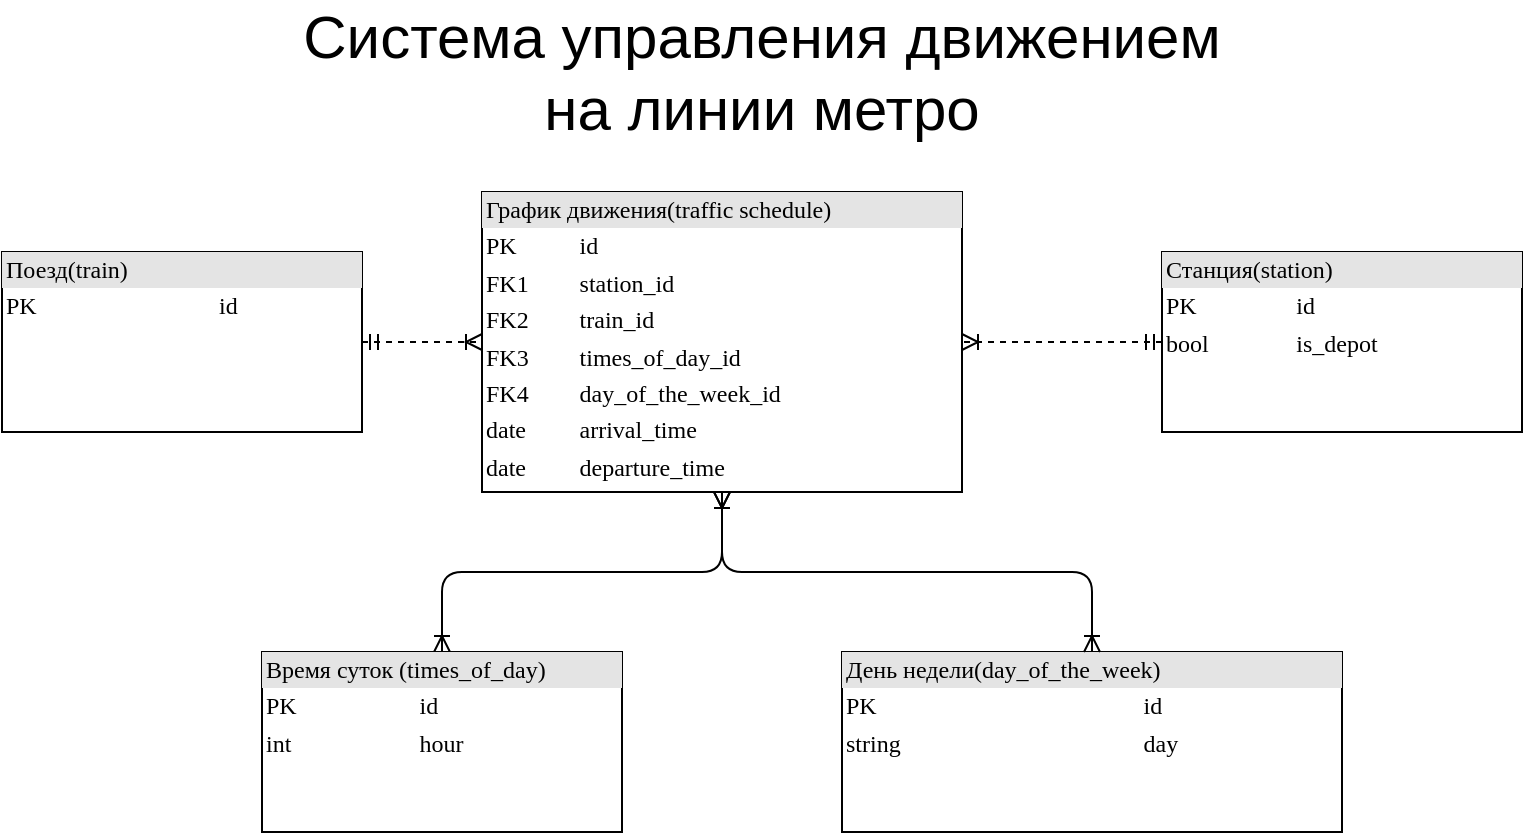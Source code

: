 <mxfile version="17.1.3" type="device"><diagram name="Page-1" id="2ca16b54-16f6-2749-3443-fa8db7711227"><mxGraphModel dx="269" dy="472" grid="1" gridSize="10" guides="1" tooltips="1" connect="1" arrows="1" fold="1" page="1" pageScale="1" pageWidth="1100" pageHeight="850" background="none" math="0" shadow="0"><root><mxCell id="0"/><mxCell id="1" parent="0"/><mxCell id="q8y0vfWwXWvjDCAaiFp2-1" value="Система управления движением на линии метро" style="text;html=1;strokeColor=none;fillColor=none;align=center;verticalAlign=middle;whiteSpace=wrap;rounded=0;fontSize=30;" vertex="1" parent="1"><mxGeometry x="340" y="10" width="470" height="70" as="geometry"/></mxCell><mxCell id="q8y0vfWwXWvjDCAaiFp2-3" value="&lt;div style=&quot;box-sizing: border-box ; width: 100% ; background: #e4e4e4 ; padding: 2px&quot;&gt;Поезд(train)&lt;/div&gt;&lt;table style=&quot;width: 100% ; font-size: 1em&quot; cellpadding=&quot;2&quot; cellspacing=&quot;0&quot;&gt;&lt;tbody&gt;&lt;tr&gt;&lt;td&gt;PK&lt;/td&gt;&lt;td&gt;id&lt;/td&gt;&lt;/tr&gt;&lt;tr&gt;&lt;td&gt;&lt;br&gt;&lt;/td&gt;&lt;td&gt;&lt;br&gt;&lt;/td&gt;&lt;/tr&gt;&lt;/tbody&gt;&lt;/table&gt;" style="verticalAlign=top;align=left;overflow=fill;html=1;rounded=0;shadow=0;comic=0;labelBackgroundColor=none;strokeWidth=1;fontFamily=Verdana;fontSize=12" vertex="1" parent="1"><mxGeometry x="195" y="135" width="180" height="90" as="geometry"/></mxCell><mxCell id="q8y0vfWwXWvjDCAaiFp2-4" value="&lt;div style=&quot;box-sizing: border-box ; width: 100% ; background: #e4e4e4 ; padding: 2px&quot;&gt;Станция(station)&lt;/div&gt;&lt;table style=&quot;width: 100% ; font-size: 1em&quot; cellpadding=&quot;2&quot; cellspacing=&quot;0&quot;&gt;&lt;tbody&gt;&lt;tr&gt;&lt;td&gt;PK&lt;/td&gt;&lt;td&gt;id&lt;/td&gt;&lt;/tr&gt;&lt;tr&gt;&lt;td&gt;bool&lt;/td&gt;&lt;td&gt;is_depot&lt;/td&gt;&lt;/tr&gt;&lt;/tbody&gt;&lt;/table&gt;" style="verticalAlign=top;align=left;overflow=fill;html=1;rounded=0;shadow=0;comic=0;labelBackgroundColor=none;strokeWidth=1;fontFamily=Verdana;fontSize=12" vertex="1" parent="1"><mxGeometry x="775" y="135" width="180" height="90" as="geometry"/></mxCell><mxCell id="q8y0vfWwXWvjDCAaiFp2-5" value="&lt;div style=&quot;box-sizing: border-box ; width: 100% ; background: #e4e4e4 ; padding: 2px&quot;&gt;График движения(traffic schedule)&lt;/div&gt;&lt;table style=&quot;width: 100% ; font-size: 1em&quot; cellpadding=&quot;2&quot; cellspacing=&quot;0&quot;&gt;&lt;tbody&gt;&lt;tr&gt;&lt;td&gt;PK&lt;/td&gt;&lt;td&gt;id&lt;/td&gt;&lt;/tr&gt;&lt;tr&gt;&lt;td&gt;FK1&lt;/td&gt;&lt;td&gt;station_id&lt;/td&gt;&lt;/tr&gt;&lt;tr&gt;&lt;td&gt;FK2&lt;/td&gt;&lt;td&gt;train_id&lt;br&gt;&lt;/td&gt;&lt;/tr&gt;&lt;tr&gt;&lt;td&gt;FK3&lt;/td&gt;&lt;td&gt;times_of_day_id&lt;br&gt;&lt;/td&gt;&lt;/tr&gt;&lt;tr&gt;&lt;td&gt;FK4&lt;/td&gt;&lt;td&gt;day_of_the_week_id&lt;br&gt;&lt;/td&gt;&lt;/tr&gt;&lt;tr&gt;&lt;td&gt;date&lt;/td&gt;&lt;td&gt;arrival_time&lt;br&gt;&lt;/td&gt;&lt;/tr&gt;&lt;tr&gt;&lt;td&gt;date&lt;/td&gt;&lt;td&gt;departure_time&lt;br&gt;&lt;/td&gt;&lt;/tr&gt;&lt;/tbody&gt;&lt;/table&gt;" style="verticalAlign=top;align=left;overflow=fill;html=1;rounded=0;shadow=0;comic=0;labelBackgroundColor=none;strokeWidth=1;fontFamily=Verdana;fontSize=12" vertex="1" parent="1"><mxGeometry x="435" y="105" width="240" height="150" as="geometry"/></mxCell><mxCell id="q8y0vfWwXWvjDCAaiFp2-6" value="" style="edgeStyle=orthogonalEdgeStyle;html=1;endArrow=ERoneToMany;startArrow=ERmandOne;labelBackgroundColor=none;fontFamily=Verdana;fontSize=12;align=left;exitX=0;exitY=0.5;entryX=1;entryY=0.5;entryDx=0;entryDy=0;exitDx=0;exitDy=0;dashed=1;" edge="1" parent="1" source="q8y0vfWwXWvjDCAaiFp2-4" target="q8y0vfWwXWvjDCAaiFp2-5"><mxGeometry width="100" height="100" relative="1" as="geometry"><mxPoint x="805" y="-65" as="sourcePoint"/><mxPoint x="805" y="-25" as="targetPoint"/></mxGeometry></mxCell><mxCell id="q8y0vfWwXWvjDCAaiFp2-7" value="" style="edgeStyle=orthogonalEdgeStyle;html=1;endArrow=ERoneToMany;startArrow=ERmandOne;labelBackgroundColor=none;fontFamily=Verdana;fontSize=12;align=left;exitX=1;exitY=0.5;exitDx=0;exitDy=0;dashed=1;entryX=0;entryY=0.5;entryDx=0;entryDy=0;" edge="1" parent="1" source="q8y0vfWwXWvjDCAaiFp2-3" target="q8y0vfWwXWvjDCAaiFp2-5"><mxGeometry width="100" height="100" relative="1" as="geometry"><mxPoint x="445" y="225" as="sourcePoint"/><mxPoint x="415" y="145" as="targetPoint"/></mxGeometry></mxCell><mxCell id="q8y0vfWwXWvjDCAaiFp2-21" value="" style="edgeStyle=orthogonalEdgeStyle;html=1;endArrow=ERoneToMany;startArrow=ERoneToMany;labelBackgroundColor=none;fontFamily=Verdana;fontSize=12;align=left;entryX=0.5;entryY=1;entryDx=0;entryDy=0;exitX=0.5;exitY=0;exitDx=0;exitDy=0;startFill=0;" edge="1" parent="1" source="q8y0vfWwXWvjDCAaiFp2-22" target="q8y0vfWwXWvjDCAaiFp2-5"><mxGeometry width="100" height="100" relative="1" as="geometry"><mxPoint x="525" y="365" as="sourcePoint"/><mxPoint x="445" y="170" as="targetPoint"/></mxGeometry></mxCell><mxCell id="q8y0vfWwXWvjDCAaiFp2-22" value="&lt;div style=&quot;box-sizing: border-box ; width: 100% ; background: #e4e4e4 ; padding: 2px&quot;&gt;Время суток (times_of_day)&lt;/div&gt;&lt;table style=&quot;width: 100% ; font-size: 1em&quot; cellpadding=&quot;2&quot; cellspacing=&quot;0&quot;&gt;&lt;tbody&gt;&lt;tr&gt;&lt;td&gt;PK&lt;/td&gt;&lt;td&gt;id&lt;/td&gt;&lt;/tr&gt;&lt;tr&gt;&lt;td&gt;int&lt;/td&gt;&lt;td&gt;hour&lt;/td&gt;&lt;/tr&gt;&lt;/tbody&gt;&lt;/table&gt;" style="verticalAlign=top;align=left;overflow=fill;html=1;rounded=0;shadow=0;comic=0;labelBackgroundColor=none;strokeWidth=1;fontFamily=Verdana;fontSize=12" vertex="1" parent="1"><mxGeometry x="325" y="335" width="180" height="90" as="geometry"/></mxCell><mxCell id="q8y0vfWwXWvjDCAaiFp2-24" value="&lt;div style=&quot;box-sizing: border-box ; width: 100% ; background: #e4e4e4 ; padding: 2px&quot;&gt;День недели(day_of_the_week)&lt;/div&gt;&lt;table style=&quot;width: 100% ; font-size: 1em&quot; cellpadding=&quot;2&quot; cellspacing=&quot;0&quot;&gt;&lt;tbody&gt;&lt;tr&gt;&lt;td&gt;PK&lt;/td&gt;&lt;td&gt;id&lt;/td&gt;&lt;/tr&gt;&lt;tr&gt;&lt;td&gt;string&lt;/td&gt;&lt;td&gt;day&lt;/td&gt;&lt;/tr&gt;&lt;/tbody&gt;&lt;/table&gt;" style="verticalAlign=top;align=left;overflow=fill;html=1;rounded=0;shadow=0;comic=0;labelBackgroundColor=none;strokeWidth=1;fontFamily=Verdana;fontSize=12" vertex="1" parent="1"><mxGeometry x="615" y="335" width="250" height="90" as="geometry"/></mxCell><mxCell id="q8y0vfWwXWvjDCAaiFp2-25" value="" style="edgeStyle=orthogonalEdgeStyle;html=1;endArrow=ERoneToMany;startArrow=ERoneToMany;labelBackgroundColor=none;fontFamily=Verdana;fontSize=12;align=left;entryX=0.5;entryY=1;entryDx=0;entryDy=0;exitX=0.5;exitY=0;exitDx=0;exitDy=0;startFill=0;" edge="1" parent="1" source="q8y0vfWwXWvjDCAaiFp2-24" target="q8y0vfWwXWvjDCAaiFp2-5"><mxGeometry width="100" height="100" relative="1" as="geometry"><mxPoint x="405" y="345" as="sourcePoint"/><mxPoint x="535" y="265" as="targetPoint"/></mxGeometry></mxCell></root></mxGraphModel></diagram></mxfile>